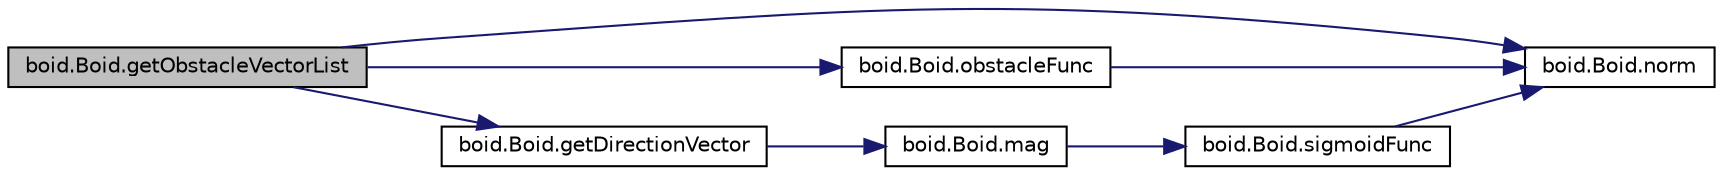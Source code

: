 digraph "boid.Boid.getObstacleVectorList"
{
  edge [fontname="Helvetica",fontsize="10",labelfontname="Helvetica",labelfontsize="10"];
  node [fontname="Helvetica",fontsize="10",shape=record];
  rankdir="LR";
  Node1 [label="boid.Boid.getObstacleVectorList",height=0.2,width=0.4,color="black", fillcolor="grey75", style="filled" fontcolor="black"];
  Node1 -> Node2 [color="midnightblue",fontsize="10",style="solid",fontname="Helvetica"];
  Node2 [label="boid.Boid.norm",height=0.2,width=0.4,color="black", fillcolor="white", style="filled",URL="$classboid_1_1Boid.html#a576c57d100aa5743d610de30bf1a2b2c",tooltip="Gets the distance between two points. "];
  Node1 -> Node3 [color="midnightblue",fontsize="10",style="solid",fontname="Helvetica"];
  Node3 [label="boid.Boid.obstacleFunc",height=0.2,width=0.4,color="black", fillcolor="white", style="filled",URL="$classboid_1_1Boid.html#ab330aef12ad0a338a51a7661c736e971",tooltip="Defines the potential between a boid and an obstacle. "];
  Node3 -> Node2 [color="midnightblue",fontsize="10",style="solid",fontname="Helvetica"];
  Node1 -> Node4 [color="midnightblue",fontsize="10",style="solid",fontname="Helvetica"];
  Node4 [label="boid.Boid.getDirectionVector",height=0.2,width=0.4,color="black", fillcolor="white", style="filled",URL="$classboid_1_1Boid.html#a8aa203db69671a064a623a88dfc6b3b7",tooltip="Gets a scaled direction vector from an unscaled vector. "];
  Node4 -> Node5 [color="midnightblue",fontsize="10",style="solid",fontname="Helvetica"];
  Node5 [label="boid.Boid.mag",height=0.2,width=0.4,color="black", fillcolor="white", style="filled",URL="$classboid_1_1Boid.html#a5324650d399f5c850ec7b7bda10eeae7",tooltip="Gets the magnitude of a vector. "];
  Node5 -> Node6 [color="midnightblue",fontsize="10",style="solid",fontname="Helvetica"];
  Node6 [label="boid.Boid.sigmoidFunc",height=0.2,width=0.4,color="black", fillcolor="white", style="filled",URL="$classboid_1_1Boid.html#a492a0ad33a962b15ed94789d59f3b08a",tooltip="Defines a sigmoidal curve used for goal attraction and for boid repulsion. "];
  Node6 -> Node2 [color="midnightblue",fontsize="10",style="solid",fontname="Helvetica"];
}
